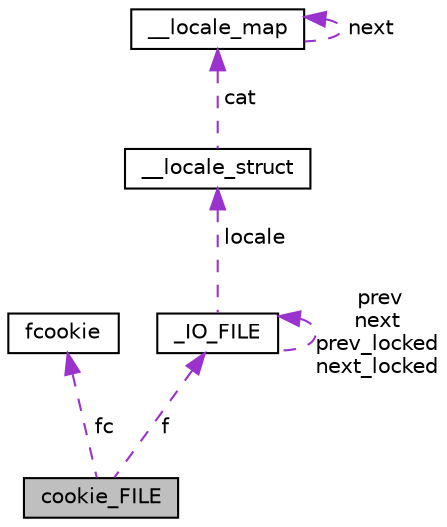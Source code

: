 digraph "cookie_FILE"
{
  edge [fontname="Helvetica",fontsize="10",labelfontname="Helvetica",labelfontsize="10"];
  node [fontname="Helvetica",fontsize="10",shape=record];
  Node1 [label="cookie_FILE",height=0.2,width=0.4,color="black", fillcolor="grey75", style="filled", fontcolor="black"];
  Node2 -> Node1 [dir="back",color="darkorchid3",fontsize="10",style="dashed",label=" fc" ];
  Node2 [label="fcookie",height=0.2,width=0.4,color="black", fillcolor="white", style="filled",URL="$structfcookie.html"];
  Node3 -> Node1 [dir="back",color="darkorchid3",fontsize="10",style="dashed",label=" f" ];
  Node3 [label="_IO_FILE",height=0.2,width=0.4,color="black", fillcolor="white", style="filled",URL="$struct___i_o___f_i_l_e.html"];
  Node4 -> Node3 [dir="back",color="darkorchid3",fontsize="10",style="dashed",label=" locale" ];
  Node4 [label="__locale_struct",height=0.2,width=0.4,color="black", fillcolor="white", style="filled",URL="$struct____locale__struct.html"];
  Node5 -> Node4 [dir="back",color="darkorchid3",fontsize="10",style="dashed",label=" cat" ];
  Node5 [label="__locale_map",height=0.2,width=0.4,color="black", fillcolor="white", style="filled",URL="$struct____locale__map.html"];
  Node5 -> Node5 [dir="back",color="darkorchid3",fontsize="10",style="dashed",label=" next" ];
  Node3 -> Node3 [dir="back",color="darkorchid3",fontsize="10",style="dashed",label=" prev\nnext\nprev_locked\nnext_locked" ];
}
